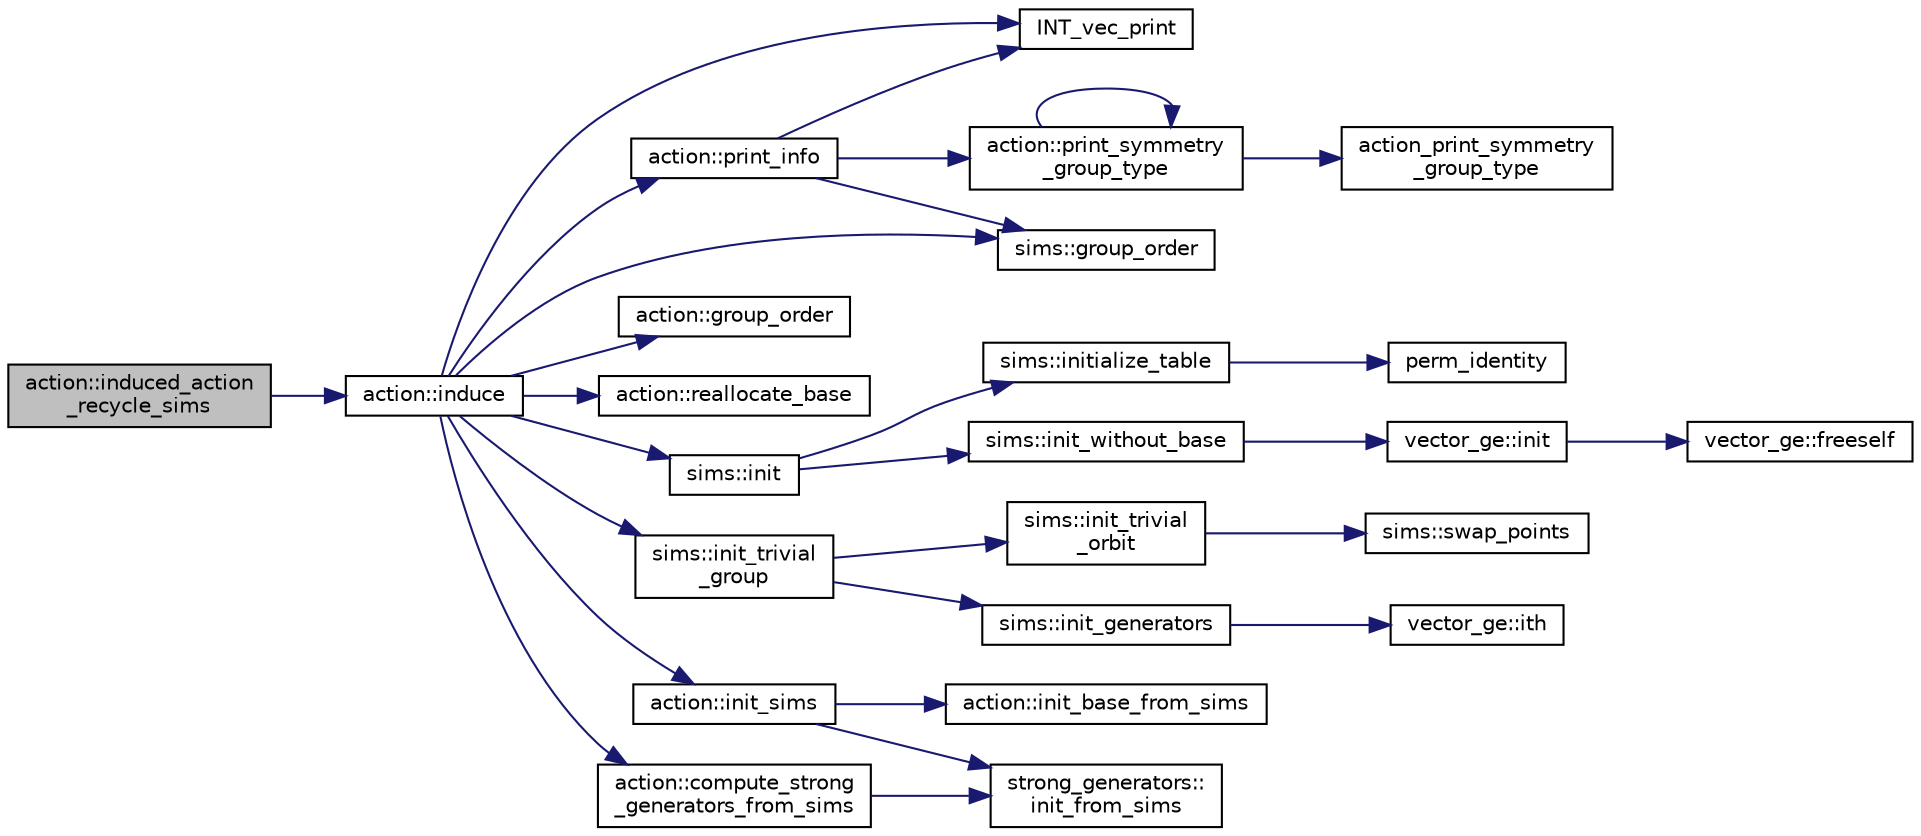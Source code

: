 digraph "action::induced_action_recycle_sims"
{
  edge [fontname="Helvetica",fontsize="10",labelfontname="Helvetica",labelfontsize="10"];
  node [fontname="Helvetica",fontsize="10",shape=record];
  rankdir="LR";
  Node25188 [label="action::induced_action\l_recycle_sims",height=0.2,width=0.4,color="black", fillcolor="grey75", style="filled", fontcolor="black"];
  Node25188 -> Node25189 [color="midnightblue",fontsize="10",style="solid",fontname="Helvetica"];
  Node25189 [label="action::induce",height=0.2,width=0.4,color="black", fillcolor="white", style="filled",URL="$d2/d86/classaction.html#a32012836490e544a15fb4596b90cb07b"];
  Node25189 -> Node25190 [color="midnightblue",fontsize="10",style="solid",fontname="Helvetica"];
  Node25190 [label="action::print_info",height=0.2,width=0.4,color="black", fillcolor="white", style="filled",URL="$d2/d86/classaction.html#a6f89e493e5c5a32e5c3b8963d438ce86"];
  Node25190 -> Node25191 [color="midnightblue",fontsize="10",style="solid",fontname="Helvetica"];
  Node25191 [label="action::print_symmetry\l_group_type",height=0.2,width=0.4,color="black", fillcolor="white", style="filled",URL="$d2/d86/classaction.html#aed811766c7e64fe2c853df8b0b67aa6e"];
  Node25191 -> Node25192 [color="midnightblue",fontsize="10",style="solid",fontname="Helvetica"];
  Node25192 [label="action_print_symmetry\l_group_type",height=0.2,width=0.4,color="black", fillcolor="white", style="filled",URL="$d5/d90/action__global_8_c.html#a03666b9440c4962148eba7905b9f843c"];
  Node25191 -> Node25191 [color="midnightblue",fontsize="10",style="solid",fontname="Helvetica"];
  Node25190 -> Node25193 [color="midnightblue",fontsize="10",style="solid",fontname="Helvetica"];
  Node25193 [label="INT_vec_print",height=0.2,width=0.4,color="black", fillcolor="white", style="filled",URL="$df/dbf/sajeeb_8_c.html#a79a5901af0b47dd0d694109543c027fe"];
  Node25190 -> Node25194 [color="midnightblue",fontsize="10",style="solid",fontname="Helvetica"];
  Node25194 [label="sims::group_order",height=0.2,width=0.4,color="black", fillcolor="white", style="filled",URL="$d9/df3/classsims.html#aa442445175656570fa35febbe790efad"];
  Node25189 -> Node25194 [color="midnightblue",fontsize="10",style="solid",fontname="Helvetica"];
  Node25189 -> Node25195 [color="midnightblue",fontsize="10",style="solid",fontname="Helvetica"];
  Node25195 [label="action::group_order",height=0.2,width=0.4,color="black", fillcolor="white", style="filled",URL="$d2/d86/classaction.html#ad1f69adb27041311d2e7be96e39388d4"];
  Node25189 -> Node25193 [color="midnightblue",fontsize="10",style="solid",fontname="Helvetica"];
  Node25189 -> Node25196 [color="midnightblue",fontsize="10",style="solid",fontname="Helvetica"];
  Node25196 [label="action::reallocate_base",height=0.2,width=0.4,color="black", fillcolor="white", style="filled",URL="$d2/d86/classaction.html#a59ea889d3aa9e9aee86ffee6b7785bfd"];
  Node25189 -> Node25197 [color="midnightblue",fontsize="10",style="solid",fontname="Helvetica"];
  Node25197 [label="sims::init",height=0.2,width=0.4,color="black", fillcolor="white", style="filled",URL="$d9/df3/classsims.html#a02eb61ed14f75cfe4dc0770142c1bff0"];
  Node25197 -> Node25198 [color="midnightblue",fontsize="10",style="solid",fontname="Helvetica"];
  Node25198 [label="sims::init_without_base",height=0.2,width=0.4,color="black", fillcolor="white", style="filled",URL="$d9/df3/classsims.html#a1010f2dc330b7c5ae10128c0b7dcbefd"];
  Node25198 -> Node25199 [color="midnightblue",fontsize="10",style="solid",fontname="Helvetica"];
  Node25199 [label="vector_ge::init",height=0.2,width=0.4,color="black", fillcolor="white", style="filled",URL="$d4/d6e/classvector__ge.html#afe1d6befd1f1501e6be34afbaa9d30a8"];
  Node25199 -> Node25200 [color="midnightblue",fontsize="10",style="solid",fontname="Helvetica"];
  Node25200 [label="vector_ge::freeself",height=0.2,width=0.4,color="black", fillcolor="white", style="filled",URL="$d4/d6e/classvector__ge.html#aa002e4b715cc73a9b8b367d29700b452"];
  Node25197 -> Node25201 [color="midnightblue",fontsize="10",style="solid",fontname="Helvetica"];
  Node25201 [label="sims::initialize_table",height=0.2,width=0.4,color="black", fillcolor="white", style="filled",URL="$d9/df3/classsims.html#abe36dd0812bde20447f5aaa8384596a7"];
  Node25201 -> Node25202 [color="midnightblue",fontsize="10",style="solid",fontname="Helvetica"];
  Node25202 [label="perm_identity",height=0.2,width=0.4,color="black", fillcolor="white", style="filled",URL="$d2/d7c/combinatorics_8_c.html#aebc54d3f9c31f253ae53e3eb3b386208"];
  Node25189 -> Node25203 [color="midnightblue",fontsize="10",style="solid",fontname="Helvetica"];
  Node25203 [label="sims::init_trivial\l_group",height=0.2,width=0.4,color="black", fillcolor="white", style="filled",URL="$d9/df3/classsims.html#a6a55a0a4e5124654f999933fd635334a"];
  Node25203 -> Node25204 [color="midnightblue",fontsize="10",style="solid",fontname="Helvetica"];
  Node25204 [label="sims::init_generators",height=0.2,width=0.4,color="black", fillcolor="white", style="filled",URL="$d9/df3/classsims.html#aa2a7908389727bdfa05d034e8d53a818"];
  Node25204 -> Node25205 [color="midnightblue",fontsize="10",style="solid",fontname="Helvetica"];
  Node25205 [label="vector_ge::ith",height=0.2,width=0.4,color="black", fillcolor="white", style="filled",URL="$d4/d6e/classvector__ge.html#a1ff002e8b746a9beb119d57dcd4a15ff"];
  Node25203 -> Node25206 [color="midnightblue",fontsize="10",style="solid",fontname="Helvetica"];
  Node25206 [label="sims::init_trivial\l_orbit",height=0.2,width=0.4,color="black", fillcolor="white", style="filled",URL="$d9/df3/classsims.html#ac55702550a4671a721f78345dd9bff70"];
  Node25206 -> Node25207 [color="midnightblue",fontsize="10",style="solid",fontname="Helvetica"];
  Node25207 [label="sims::swap_points",height=0.2,width=0.4,color="black", fillcolor="white", style="filled",URL="$d9/df3/classsims.html#a3443b4bbfb5573864c29b627562819d2"];
  Node25189 -> Node25208 [color="midnightblue",fontsize="10",style="solid",fontname="Helvetica"];
  Node25208 [label="action::init_sims",height=0.2,width=0.4,color="black", fillcolor="white", style="filled",URL="$d2/d86/classaction.html#a74656357e44267b594ede82318fe124c"];
  Node25208 -> Node25209 [color="midnightblue",fontsize="10",style="solid",fontname="Helvetica"];
  Node25209 [label="action::init_base_from_sims",height=0.2,width=0.4,color="black", fillcolor="white", style="filled",URL="$d2/d86/classaction.html#a3af19dd4cf854ee26d53409cd4762d3f"];
  Node25208 -> Node25210 [color="midnightblue",fontsize="10",style="solid",fontname="Helvetica"];
  Node25210 [label="strong_generators::\linit_from_sims",height=0.2,width=0.4,color="black", fillcolor="white", style="filled",URL="$dc/d09/classstrong__generators.html#a2b997decdab82e889c1151f29a846a66"];
  Node25189 -> Node25211 [color="midnightblue",fontsize="10",style="solid",fontname="Helvetica"];
  Node25211 [label="action::compute_strong\l_generators_from_sims",height=0.2,width=0.4,color="black", fillcolor="white", style="filled",URL="$d2/d86/classaction.html#adb6285ff557ef0f7f832278a4115303f"];
  Node25211 -> Node25210 [color="midnightblue",fontsize="10",style="solid",fontname="Helvetica"];
}
